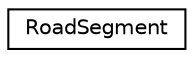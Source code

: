 digraph "Graphical Class Hierarchy"
{
  edge [fontname="Helvetica",fontsize="10",labelfontname="Helvetica",labelfontsize="10"];
  node [fontname="Helvetica",fontsize="10",shape=record];
  rankdir="LR";
  Node1 [label="RoadSegment",height=0.2,width=0.4,color="black", fillcolor="white", style="filled",URL="$class_road_segment.html"];
}

